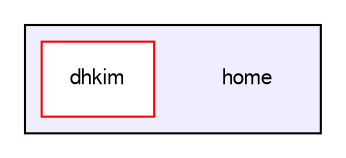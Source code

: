 digraph "home" {
  compound=true
  node [ fontsize="10", fontname="FreeSans"];
  edge [ labelfontsize="10", labelfontname="FreeSans"];
  subgraph clusterdir_43e0a1f539e00dcfa1a6bc4d4fee4fc2 {
    graph [ bgcolor="#eeeeff", pencolor="black", label="" URL="dir_43e0a1f539e00dcfa1a6bc4d4fee4fc2.html"];
    dir_43e0a1f539e00dcfa1a6bc4d4fee4fc2 [shape=plaintext label="home"];
    dir_61bfb0b3cdda81b1b0355ba34eb3b1eb [shape=box label="dhkim" color="red" fillcolor="white" style="filled" URL="dir_61bfb0b3cdda81b1b0355ba34eb3b1eb.html"];
  }
}
